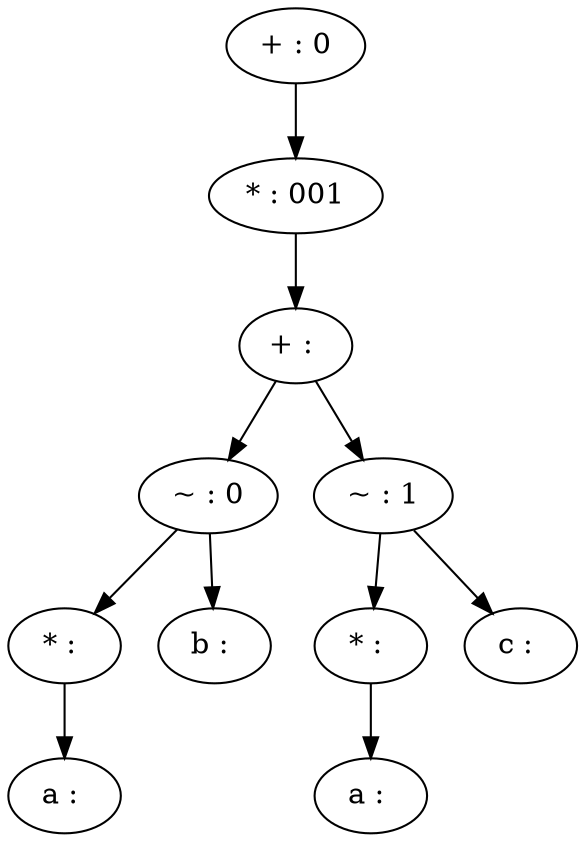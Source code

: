 // Iteration: 200
digraph {
	0 [label="+ : 0"]
	1 [label="* : 001"]
	2 [label="+ : "]
	3 [label="~ : 0"]
	4 [label="* : "]
	5 [label="a : "]
	6 [label="b : "]
	7 [label="~ : 1"]
	8 [label="* : "]
	9 [label="a : "]
	10 [label="c : "]
	0 -> 1
	1 -> 2
	2 -> 3
	3 -> 4
	4 -> 5
	3 -> 6
	2 -> 7
	7 -> 8
	8 -> 9
	7 -> 10
}
